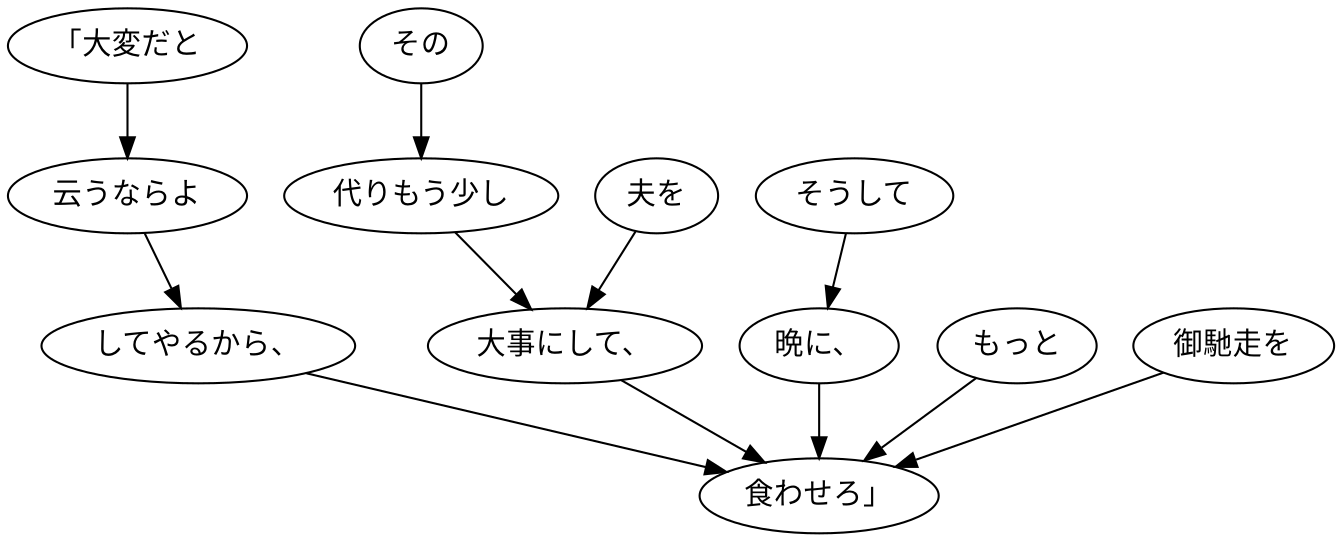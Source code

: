 digraph graph4662 {
	node0 [label="「大変だと"];
	node1 [label="云うならよ"];
	node2 [label="してやるから、"];
	node3 [label="その"];
	node4 [label="代りもう少し"];
	node5 [label="夫を"];
	node6 [label="大事にして、"];
	node7 [label="そうして"];
	node8 [label="晩に、"];
	node9 [label="もっと"];
	node10 [label="御馳走を"];
	node11 [label="食わせろ」"];
	node0 -> node1;
	node1 -> node2;
	node2 -> node11;
	node3 -> node4;
	node4 -> node6;
	node5 -> node6;
	node6 -> node11;
	node7 -> node8;
	node8 -> node11;
	node9 -> node11;
	node10 -> node11;
}
